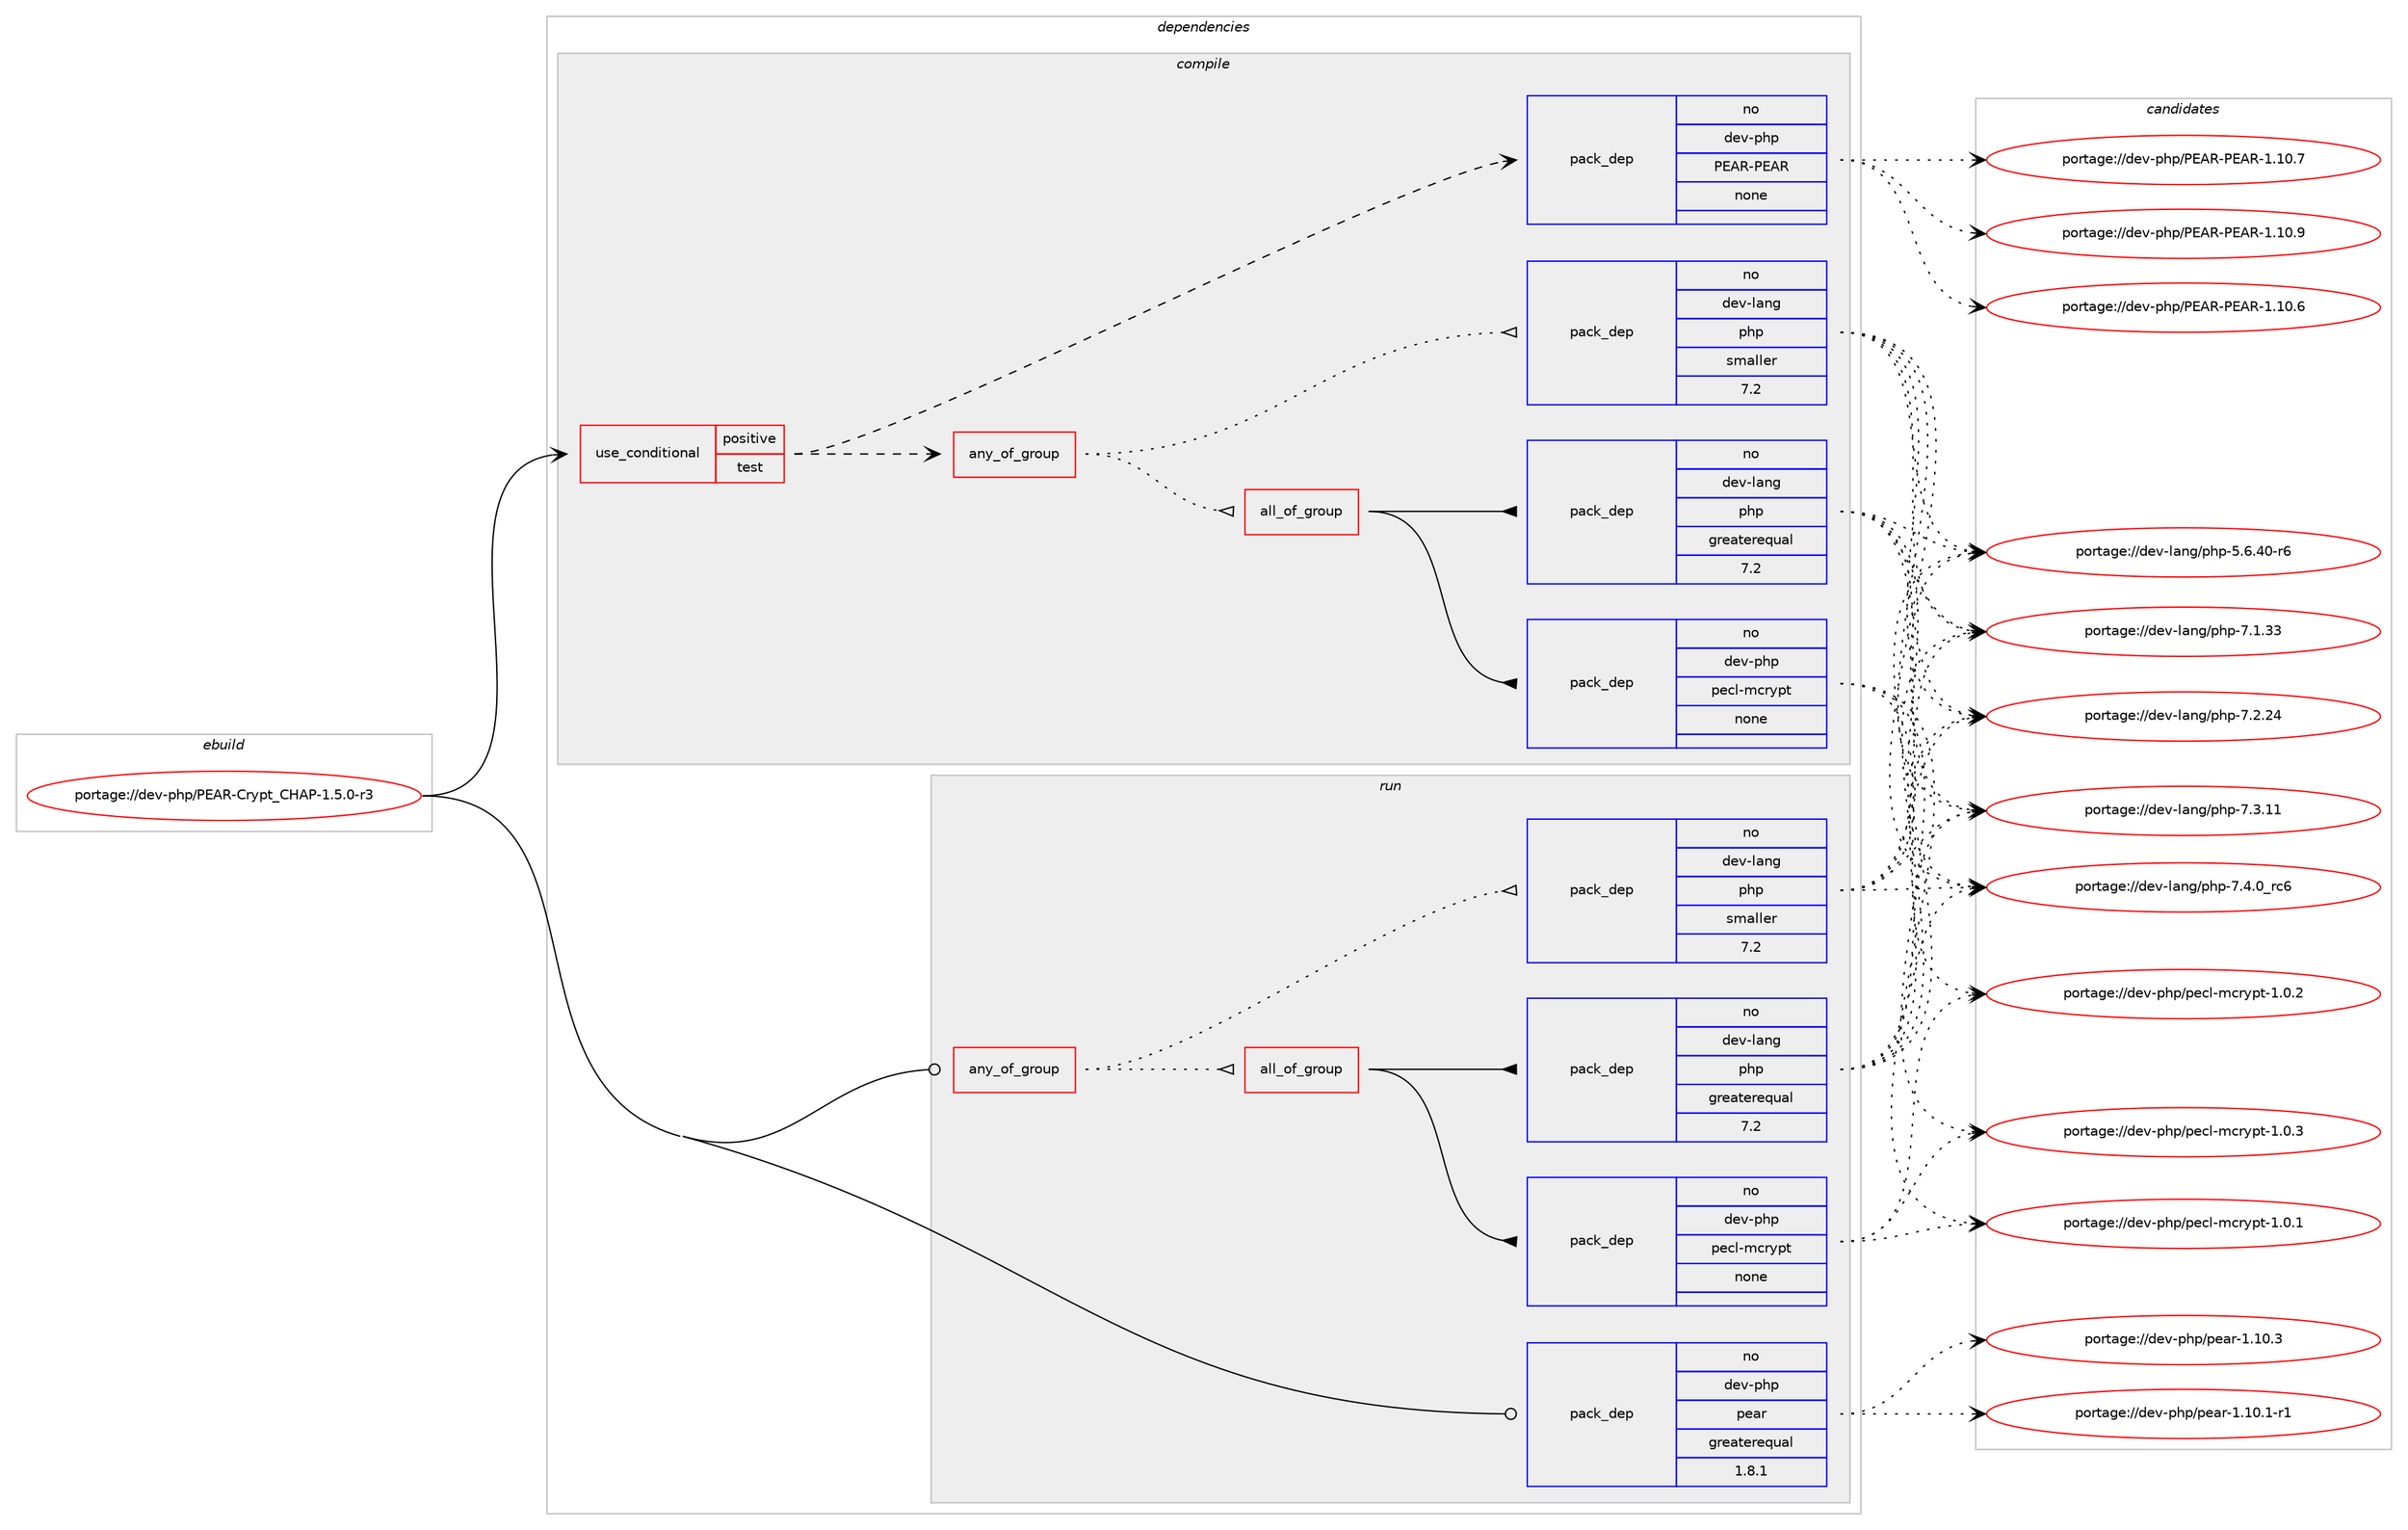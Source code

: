 digraph prolog {

# *************
# Graph options
# *************

newrank=true;
concentrate=true;
compound=true;
graph [rankdir=LR,fontname=Helvetica,fontsize=10,ranksep=1.5];#, ranksep=2.5, nodesep=0.2];
edge  [arrowhead=vee];
node  [fontname=Helvetica,fontsize=10];

# **********
# The ebuild
# **********

subgraph cluster_leftcol {
color=gray;
rank=same;
label=<<i>ebuild</i>>;
id [label="portage://dev-php/PEAR-Crypt_CHAP-1.5.0-r3", color=red, width=4, href="../dev-php/PEAR-Crypt_CHAP-1.5.0-r3.svg"];
}

# ****************
# The dependencies
# ****************

subgraph cluster_midcol {
color=gray;
label=<<i>dependencies</i>>;
subgraph cluster_compile {
fillcolor="#eeeeee";
style=filled;
label=<<i>compile</i>>;
subgraph cond23959 {
dependency123942 [label=<<TABLE BORDER="0" CELLBORDER="1" CELLSPACING="0" CELLPADDING="4"><TR><TD ROWSPAN="3" CELLPADDING="10">use_conditional</TD></TR><TR><TD>positive</TD></TR><TR><TD>test</TD></TR></TABLE>>, shape=none, color=red];
subgraph any3131 {
dependency123943 [label=<<TABLE BORDER="0" CELLBORDER="1" CELLSPACING="0" CELLPADDING="4"><TR><TD CELLPADDING="10">any_of_group</TD></TR></TABLE>>, shape=none, color=red];subgraph all66 {
dependency123944 [label=<<TABLE BORDER="0" CELLBORDER="1" CELLSPACING="0" CELLPADDING="4"><TR><TD CELLPADDING="10">all_of_group</TD></TR></TABLE>>, shape=none, color=red];subgraph pack96789 {
dependency123945 [label=<<TABLE BORDER="0" CELLBORDER="1" CELLSPACING="0" CELLPADDING="4" WIDTH="220"><TR><TD ROWSPAN="6" CELLPADDING="30">pack_dep</TD></TR><TR><TD WIDTH="110">no</TD></TR><TR><TD>dev-php</TD></TR><TR><TD>pecl-mcrypt</TD></TR><TR><TD>none</TD></TR><TR><TD></TD></TR></TABLE>>, shape=none, color=blue];
}
dependency123944:e -> dependency123945:w [weight=20,style="solid",arrowhead="inv"];
subgraph pack96790 {
dependency123946 [label=<<TABLE BORDER="0" CELLBORDER="1" CELLSPACING="0" CELLPADDING="4" WIDTH="220"><TR><TD ROWSPAN="6" CELLPADDING="30">pack_dep</TD></TR><TR><TD WIDTH="110">no</TD></TR><TR><TD>dev-lang</TD></TR><TR><TD>php</TD></TR><TR><TD>greaterequal</TD></TR><TR><TD>7.2</TD></TR></TABLE>>, shape=none, color=blue];
}
dependency123944:e -> dependency123946:w [weight=20,style="solid",arrowhead="inv"];
}
dependency123943:e -> dependency123944:w [weight=20,style="dotted",arrowhead="oinv"];
subgraph pack96791 {
dependency123947 [label=<<TABLE BORDER="0" CELLBORDER="1" CELLSPACING="0" CELLPADDING="4" WIDTH="220"><TR><TD ROWSPAN="6" CELLPADDING="30">pack_dep</TD></TR><TR><TD WIDTH="110">no</TD></TR><TR><TD>dev-lang</TD></TR><TR><TD>php</TD></TR><TR><TD>smaller</TD></TR><TR><TD>7.2</TD></TR></TABLE>>, shape=none, color=blue];
}
dependency123943:e -> dependency123947:w [weight=20,style="dotted",arrowhead="oinv"];
}
dependency123942:e -> dependency123943:w [weight=20,style="dashed",arrowhead="vee"];
subgraph pack96792 {
dependency123948 [label=<<TABLE BORDER="0" CELLBORDER="1" CELLSPACING="0" CELLPADDING="4" WIDTH="220"><TR><TD ROWSPAN="6" CELLPADDING="30">pack_dep</TD></TR><TR><TD WIDTH="110">no</TD></TR><TR><TD>dev-php</TD></TR><TR><TD>PEAR-PEAR</TD></TR><TR><TD>none</TD></TR><TR><TD></TD></TR></TABLE>>, shape=none, color=blue];
}
dependency123942:e -> dependency123948:w [weight=20,style="dashed",arrowhead="vee"];
}
id:e -> dependency123942:w [weight=20,style="solid",arrowhead="vee"];
}
subgraph cluster_compileandrun {
fillcolor="#eeeeee";
style=filled;
label=<<i>compile and run</i>>;
}
subgraph cluster_run {
fillcolor="#eeeeee";
style=filled;
label=<<i>run</i>>;
subgraph any3132 {
dependency123949 [label=<<TABLE BORDER="0" CELLBORDER="1" CELLSPACING="0" CELLPADDING="4"><TR><TD CELLPADDING="10">any_of_group</TD></TR></TABLE>>, shape=none, color=red];subgraph all67 {
dependency123950 [label=<<TABLE BORDER="0" CELLBORDER="1" CELLSPACING="0" CELLPADDING="4"><TR><TD CELLPADDING="10">all_of_group</TD></TR></TABLE>>, shape=none, color=red];subgraph pack96793 {
dependency123951 [label=<<TABLE BORDER="0" CELLBORDER="1" CELLSPACING="0" CELLPADDING="4" WIDTH="220"><TR><TD ROWSPAN="6" CELLPADDING="30">pack_dep</TD></TR><TR><TD WIDTH="110">no</TD></TR><TR><TD>dev-php</TD></TR><TR><TD>pecl-mcrypt</TD></TR><TR><TD>none</TD></TR><TR><TD></TD></TR></TABLE>>, shape=none, color=blue];
}
dependency123950:e -> dependency123951:w [weight=20,style="solid",arrowhead="inv"];
subgraph pack96794 {
dependency123952 [label=<<TABLE BORDER="0" CELLBORDER="1" CELLSPACING="0" CELLPADDING="4" WIDTH="220"><TR><TD ROWSPAN="6" CELLPADDING="30">pack_dep</TD></TR><TR><TD WIDTH="110">no</TD></TR><TR><TD>dev-lang</TD></TR><TR><TD>php</TD></TR><TR><TD>greaterequal</TD></TR><TR><TD>7.2</TD></TR></TABLE>>, shape=none, color=blue];
}
dependency123950:e -> dependency123952:w [weight=20,style="solid",arrowhead="inv"];
}
dependency123949:e -> dependency123950:w [weight=20,style="dotted",arrowhead="oinv"];
subgraph pack96795 {
dependency123953 [label=<<TABLE BORDER="0" CELLBORDER="1" CELLSPACING="0" CELLPADDING="4" WIDTH="220"><TR><TD ROWSPAN="6" CELLPADDING="30">pack_dep</TD></TR><TR><TD WIDTH="110">no</TD></TR><TR><TD>dev-lang</TD></TR><TR><TD>php</TD></TR><TR><TD>smaller</TD></TR><TR><TD>7.2</TD></TR></TABLE>>, shape=none, color=blue];
}
dependency123949:e -> dependency123953:w [weight=20,style="dotted",arrowhead="oinv"];
}
id:e -> dependency123949:w [weight=20,style="solid",arrowhead="odot"];
subgraph pack96796 {
dependency123954 [label=<<TABLE BORDER="0" CELLBORDER="1" CELLSPACING="0" CELLPADDING="4" WIDTH="220"><TR><TD ROWSPAN="6" CELLPADDING="30">pack_dep</TD></TR><TR><TD WIDTH="110">no</TD></TR><TR><TD>dev-php</TD></TR><TR><TD>pear</TD></TR><TR><TD>greaterequal</TD></TR><TR><TD>1.8.1</TD></TR></TABLE>>, shape=none, color=blue];
}
id:e -> dependency123954:w [weight=20,style="solid",arrowhead="odot"];
}
}

# **************
# The candidates
# **************

subgraph cluster_choices {
rank=same;
color=gray;
label=<<i>candidates</i>>;

subgraph choice96789 {
color=black;
nodesep=1;
choiceportage1001011184511210411247112101991084510999114121112116454946484649 [label="portage://dev-php/pecl-mcrypt-1.0.1", color=red, width=4,href="../dev-php/pecl-mcrypt-1.0.1.svg"];
choiceportage1001011184511210411247112101991084510999114121112116454946484650 [label="portage://dev-php/pecl-mcrypt-1.0.2", color=red, width=4,href="../dev-php/pecl-mcrypt-1.0.2.svg"];
choiceportage1001011184511210411247112101991084510999114121112116454946484651 [label="portage://dev-php/pecl-mcrypt-1.0.3", color=red, width=4,href="../dev-php/pecl-mcrypt-1.0.3.svg"];
dependency123945:e -> choiceportage1001011184511210411247112101991084510999114121112116454946484649:w [style=dotted,weight="100"];
dependency123945:e -> choiceportage1001011184511210411247112101991084510999114121112116454946484650:w [style=dotted,weight="100"];
dependency123945:e -> choiceportage1001011184511210411247112101991084510999114121112116454946484651:w [style=dotted,weight="100"];
}
subgraph choice96790 {
color=black;
nodesep=1;
choiceportage100101118451089711010347112104112455346544652484511454 [label="portage://dev-lang/php-5.6.40-r6", color=red, width=4,href="../dev-lang/php-5.6.40-r6.svg"];
choiceportage10010111845108971101034711210411245554649465151 [label="portage://dev-lang/php-7.1.33", color=red, width=4,href="../dev-lang/php-7.1.33.svg"];
choiceportage10010111845108971101034711210411245554650465052 [label="portage://dev-lang/php-7.2.24", color=red, width=4,href="../dev-lang/php-7.2.24.svg"];
choiceportage10010111845108971101034711210411245554651464949 [label="portage://dev-lang/php-7.3.11", color=red, width=4,href="../dev-lang/php-7.3.11.svg"];
choiceportage100101118451089711010347112104112455546524648951149954 [label="portage://dev-lang/php-7.4.0_rc6", color=red, width=4,href="../dev-lang/php-7.4.0_rc6.svg"];
dependency123946:e -> choiceportage100101118451089711010347112104112455346544652484511454:w [style=dotted,weight="100"];
dependency123946:e -> choiceportage10010111845108971101034711210411245554649465151:w [style=dotted,weight="100"];
dependency123946:e -> choiceportage10010111845108971101034711210411245554650465052:w [style=dotted,weight="100"];
dependency123946:e -> choiceportage10010111845108971101034711210411245554651464949:w [style=dotted,weight="100"];
dependency123946:e -> choiceportage100101118451089711010347112104112455546524648951149954:w [style=dotted,weight="100"];
}
subgraph choice96791 {
color=black;
nodesep=1;
choiceportage100101118451089711010347112104112455346544652484511454 [label="portage://dev-lang/php-5.6.40-r6", color=red, width=4,href="../dev-lang/php-5.6.40-r6.svg"];
choiceportage10010111845108971101034711210411245554649465151 [label="portage://dev-lang/php-7.1.33", color=red, width=4,href="../dev-lang/php-7.1.33.svg"];
choiceportage10010111845108971101034711210411245554650465052 [label="portage://dev-lang/php-7.2.24", color=red, width=4,href="../dev-lang/php-7.2.24.svg"];
choiceportage10010111845108971101034711210411245554651464949 [label="portage://dev-lang/php-7.3.11", color=red, width=4,href="../dev-lang/php-7.3.11.svg"];
choiceportage100101118451089711010347112104112455546524648951149954 [label="portage://dev-lang/php-7.4.0_rc6", color=red, width=4,href="../dev-lang/php-7.4.0_rc6.svg"];
dependency123947:e -> choiceportage100101118451089711010347112104112455346544652484511454:w [style=dotted,weight="100"];
dependency123947:e -> choiceportage10010111845108971101034711210411245554649465151:w [style=dotted,weight="100"];
dependency123947:e -> choiceportage10010111845108971101034711210411245554650465052:w [style=dotted,weight="100"];
dependency123947:e -> choiceportage10010111845108971101034711210411245554651464949:w [style=dotted,weight="100"];
dependency123947:e -> choiceportage100101118451089711010347112104112455546524648951149954:w [style=dotted,weight="100"];
}
subgraph choice96792 {
color=black;
nodesep=1;
choiceportage100101118451121041124780696582458069658245494649484654 [label="portage://dev-php/PEAR-PEAR-1.10.6", color=red, width=4,href="../dev-php/PEAR-PEAR-1.10.6.svg"];
choiceportage100101118451121041124780696582458069658245494649484655 [label="portage://dev-php/PEAR-PEAR-1.10.7", color=red, width=4,href="../dev-php/PEAR-PEAR-1.10.7.svg"];
choiceportage100101118451121041124780696582458069658245494649484657 [label="portage://dev-php/PEAR-PEAR-1.10.9", color=red, width=4,href="../dev-php/PEAR-PEAR-1.10.9.svg"];
dependency123948:e -> choiceportage100101118451121041124780696582458069658245494649484654:w [style=dotted,weight="100"];
dependency123948:e -> choiceportage100101118451121041124780696582458069658245494649484655:w [style=dotted,weight="100"];
dependency123948:e -> choiceportage100101118451121041124780696582458069658245494649484657:w [style=dotted,weight="100"];
}
subgraph choice96793 {
color=black;
nodesep=1;
choiceportage1001011184511210411247112101991084510999114121112116454946484649 [label="portage://dev-php/pecl-mcrypt-1.0.1", color=red, width=4,href="../dev-php/pecl-mcrypt-1.0.1.svg"];
choiceportage1001011184511210411247112101991084510999114121112116454946484650 [label="portage://dev-php/pecl-mcrypt-1.0.2", color=red, width=4,href="../dev-php/pecl-mcrypt-1.0.2.svg"];
choiceportage1001011184511210411247112101991084510999114121112116454946484651 [label="portage://dev-php/pecl-mcrypt-1.0.3", color=red, width=4,href="../dev-php/pecl-mcrypt-1.0.3.svg"];
dependency123951:e -> choiceportage1001011184511210411247112101991084510999114121112116454946484649:w [style=dotted,weight="100"];
dependency123951:e -> choiceportage1001011184511210411247112101991084510999114121112116454946484650:w [style=dotted,weight="100"];
dependency123951:e -> choiceportage1001011184511210411247112101991084510999114121112116454946484651:w [style=dotted,weight="100"];
}
subgraph choice96794 {
color=black;
nodesep=1;
choiceportage100101118451089711010347112104112455346544652484511454 [label="portage://dev-lang/php-5.6.40-r6", color=red, width=4,href="../dev-lang/php-5.6.40-r6.svg"];
choiceportage10010111845108971101034711210411245554649465151 [label="portage://dev-lang/php-7.1.33", color=red, width=4,href="../dev-lang/php-7.1.33.svg"];
choiceportage10010111845108971101034711210411245554650465052 [label="portage://dev-lang/php-7.2.24", color=red, width=4,href="../dev-lang/php-7.2.24.svg"];
choiceportage10010111845108971101034711210411245554651464949 [label="portage://dev-lang/php-7.3.11", color=red, width=4,href="../dev-lang/php-7.3.11.svg"];
choiceportage100101118451089711010347112104112455546524648951149954 [label="portage://dev-lang/php-7.4.0_rc6", color=red, width=4,href="../dev-lang/php-7.4.0_rc6.svg"];
dependency123952:e -> choiceportage100101118451089711010347112104112455346544652484511454:w [style=dotted,weight="100"];
dependency123952:e -> choiceportage10010111845108971101034711210411245554649465151:w [style=dotted,weight="100"];
dependency123952:e -> choiceportage10010111845108971101034711210411245554650465052:w [style=dotted,weight="100"];
dependency123952:e -> choiceportage10010111845108971101034711210411245554651464949:w [style=dotted,weight="100"];
dependency123952:e -> choiceportage100101118451089711010347112104112455546524648951149954:w [style=dotted,weight="100"];
}
subgraph choice96795 {
color=black;
nodesep=1;
choiceportage100101118451089711010347112104112455346544652484511454 [label="portage://dev-lang/php-5.6.40-r6", color=red, width=4,href="../dev-lang/php-5.6.40-r6.svg"];
choiceportage10010111845108971101034711210411245554649465151 [label="portage://dev-lang/php-7.1.33", color=red, width=4,href="../dev-lang/php-7.1.33.svg"];
choiceportage10010111845108971101034711210411245554650465052 [label="portage://dev-lang/php-7.2.24", color=red, width=4,href="../dev-lang/php-7.2.24.svg"];
choiceportage10010111845108971101034711210411245554651464949 [label="portage://dev-lang/php-7.3.11", color=red, width=4,href="../dev-lang/php-7.3.11.svg"];
choiceportage100101118451089711010347112104112455546524648951149954 [label="portage://dev-lang/php-7.4.0_rc6", color=red, width=4,href="../dev-lang/php-7.4.0_rc6.svg"];
dependency123953:e -> choiceportage100101118451089711010347112104112455346544652484511454:w [style=dotted,weight="100"];
dependency123953:e -> choiceportage10010111845108971101034711210411245554649465151:w [style=dotted,weight="100"];
dependency123953:e -> choiceportage10010111845108971101034711210411245554650465052:w [style=dotted,weight="100"];
dependency123953:e -> choiceportage10010111845108971101034711210411245554651464949:w [style=dotted,weight="100"];
dependency123953:e -> choiceportage100101118451089711010347112104112455546524648951149954:w [style=dotted,weight="100"];
}
subgraph choice96796 {
color=black;
nodesep=1;
choiceportage100101118451121041124711210197114454946494846494511449 [label="portage://dev-php/pear-1.10.1-r1", color=red, width=4,href="../dev-php/pear-1.10.1-r1.svg"];
choiceportage10010111845112104112471121019711445494649484651 [label="portage://dev-php/pear-1.10.3", color=red, width=4,href="../dev-php/pear-1.10.3.svg"];
dependency123954:e -> choiceportage100101118451121041124711210197114454946494846494511449:w [style=dotted,weight="100"];
dependency123954:e -> choiceportage10010111845112104112471121019711445494649484651:w [style=dotted,weight="100"];
}
}

}
